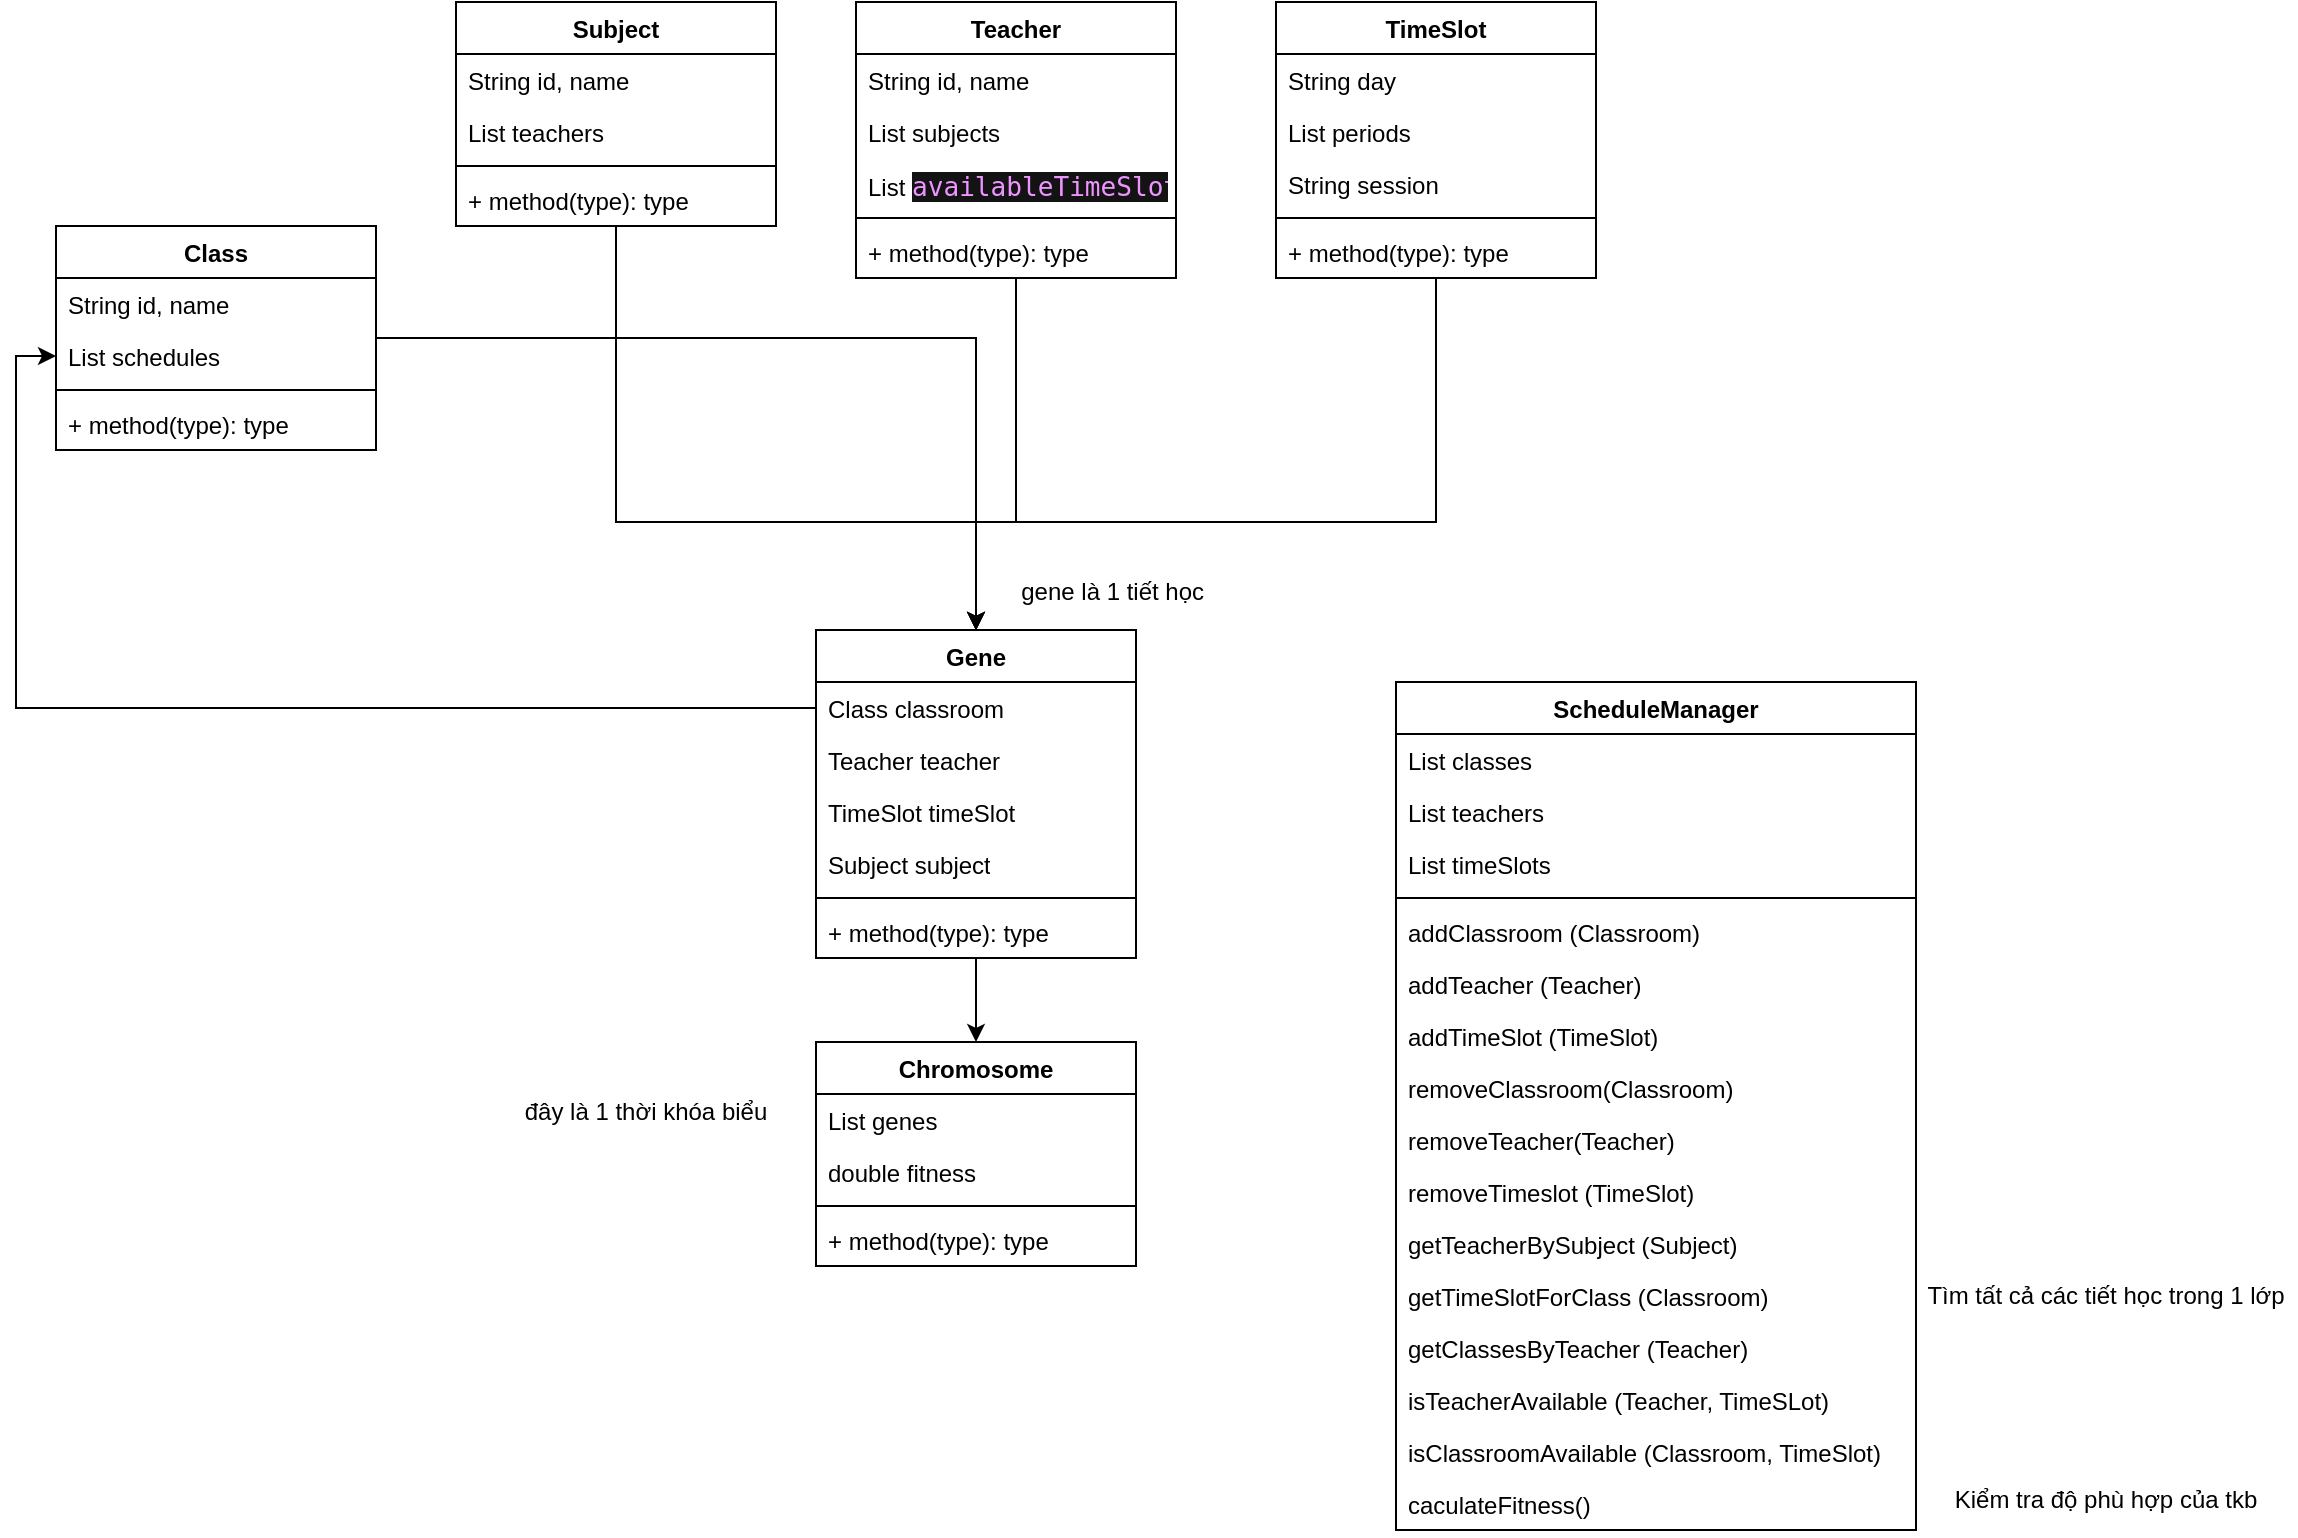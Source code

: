 <mxfile version="25.0.3">
  <diagram name="Page-1" id="IQgKLq_IagaT9od4W1oQ">
    <mxGraphModel dx="1050" dy="557" grid="1" gridSize="10" guides="1" tooltips="1" connect="1" arrows="1" fold="1" page="1" pageScale="1" pageWidth="827" pageHeight="1169" math="0" shadow="0">
      <root>
        <mxCell id="0" />
        <mxCell id="1" parent="0" />
        <mxCell id="uxBjZ4ZGoKHiaZS2SgBF-48" style="edgeStyle=orthogonalEdgeStyle;rounded=0;orthogonalLoop=1;jettySize=auto;html=1;entryX=0.5;entryY=0;entryDx=0;entryDy=0;" parent="1" source="uxBjZ4ZGoKHiaZS2SgBF-1" target="uxBjZ4ZGoKHiaZS2SgBF-37" edge="1">
          <mxGeometry relative="1" as="geometry" />
        </mxCell>
        <mxCell id="uxBjZ4ZGoKHiaZS2SgBF-1" value="Class" style="swimlane;fontStyle=1;align=center;verticalAlign=top;childLayout=stackLayout;horizontal=1;startSize=26;horizontalStack=0;resizeParent=1;resizeParentMax=0;resizeLast=0;collapsible=1;marginBottom=0;whiteSpace=wrap;html=1;" parent="1" vertex="1">
          <mxGeometry x="100" y="232" width="160" height="112" as="geometry" />
        </mxCell>
        <mxCell id="uxBjZ4ZGoKHiaZS2SgBF-2" value="String id, name" style="text;strokeColor=none;fillColor=none;align=left;verticalAlign=top;spacingLeft=4;spacingRight=4;overflow=hidden;rotatable=0;points=[[0,0.5],[1,0.5]];portConstraint=eastwest;whiteSpace=wrap;html=1;" parent="uxBjZ4ZGoKHiaZS2SgBF-1" vertex="1">
          <mxGeometry y="26" width="160" height="26" as="geometry" />
        </mxCell>
        <mxCell id="uxBjZ4ZGoKHiaZS2SgBF-5" value="List schedules" style="text;strokeColor=none;fillColor=none;align=left;verticalAlign=top;spacingLeft=4;spacingRight=4;overflow=hidden;rotatable=0;points=[[0,0.5],[1,0.5]];portConstraint=eastwest;whiteSpace=wrap;html=1;" parent="uxBjZ4ZGoKHiaZS2SgBF-1" vertex="1">
          <mxGeometry y="52" width="160" height="26" as="geometry" />
        </mxCell>
        <mxCell id="uxBjZ4ZGoKHiaZS2SgBF-3" value="" style="line;strokeWidth=1;fillColor=none;align=left;verticalAlign=middle;spacingTop=-1;spacingLeft=3;spacingRight=3;rotatable=0;labelPosition=right;points=[];portConstraint=eastwest;strokeColor=inherit;" parent="uxBjZ4ZGoKHiaZS2SgBF-1" vertex="1">
          <mxGeometry y="78" width="160" height="8" as="geometry" />
        </mxCell>
        <mxCell id="uxBjZ4ZGoKHiaZS2SgBF-4" value="+ method(type): type" style="text;strokeColor=none;fillColor=none;align=left;verticalAlign=top;spacingLeft=4;spacingRight=4;overflow=hidden;rotatable=0;points=[[0,0.5],[1,0.5]];portConstraint=eastwest;whiteSpace=wrap;html=1;" parent="uxBjZ4ZGoKHiaZS2SgBF-1" vertex="1">
          <mxGeometry y="86" width="160" height="26" as="geometry" />
        </mxCell>
        <mxCell id="uxBjZ4ZGoKHiaZS2SgBF-44" style="edgeStyle=orthogonalEdgeStyle;rounded=0;orthogonalLoop=1;jettySize=auto;html=1;" parent="1" source="uxBjZ4ZGoKHiaZS2SgBF-7" target="uxBjZ4ZGoKHiaZS2SgBF-37" edge="1">
          <mxGeometry relative="1" as="geometry">
            <Array as="points">
              <mxPoint x="380" y="380" />
              <mxPoint x="560" y="380" />
            </Array>
          </mxGeometry>
        </mxCell>
        <mxCell id="uxBjZ4ZGoKHiaZS2SgBF-7" value="Subject" style="swimlane;fontStyle=1;align=center;verticalAlign=top;childLayout=stackLayout;horizontal=1;startSize=26;horizontalStack=0;resizeParent=1;resizeParentMax=0;resizeLast=0;collapsible=1;marginBottom=0;whiteSpace=wrap;html=1;" parent="1" vertex="1">
          <mxGeometry x="300" y="120" width="160" height="112" as="geometry" />
        </mxCell>
        <mxCell id="uxBjZ4ZGoKHiaZS2SgBF-8" value="String id, name" style="text;strokeColor=none;fillColor=none;align=left;verticalAlign=top;spacingLeft=4;spacingRight=4;overflow=hidden;rotatable=0;points=[[0,0.5],[1,0.5]];portConstraint=eastwest;whiteSpace=wrap;html=1;" parent="uxBjZ4ZGoKHiaZS2SgBF-7" vertex="1">
          <mxGeometry y="26" width="160" height="26" as="geometry" />
        </mxCell>
        <mxCell id="uxBjZ4ZGoKHiaZS2SgBF-9" value="List teachers&lt;div&gt;&lt;br&gt;&lt;/div&gt;" style="text;strokeColor=none;fillColor=none;align=left;verticalAlign=top;spacingLeft=4;spacingRight=4;overflow=hidden;rotatable=0;points=[[0,0.5],[1,0.5]];portConstraint=eastwest;whiteSpace=wrap;html=1;" parent="uxBjZ4ZGoKHiaZS2SgBF-7" vertex="1">
          <mxGeometry y="52" width="160" height="26" as="geometry" />
        </mxCell>
        <mxCell id="uxBjZ4ZGoKHiaZS2SgBF-11" value="" style="line;strokeWidth=1;fillColor=none;align=left;verticalAlign=middle;spacingTop=-1;spacingLeft=3;spacingRight=3;rotatable=0;labelPosition=right;points=[];portConstraint=eastwest;strokeColor=inherit;" parent="uxBjZ4ZGoKHiaZS2SgBF-7" vertex="1">
          <mxGeometry y="78" width="160" height="8" as="geometry" />
        </mxCell>
        <mxCell id="uxBjZ4ZGoKHiaZS2SgBF-12" value="+ method(type): type" style="text;strokeColor=none;fillColor=none;align=left;verticalAlign=top;spacingLeft=4;spacingRight=4;overflow=hidden;rotatable=0;points=[[0,0.5],[1,0.5]];portConstraint=eastwest;whiteSpace=wrap;html=1;" parent="uxBjZ4ZGoKHiaZS2SgBF-7" vertex="1">
          <mxGeometry y="86" width="160" height="26" as="geometry" />
        </mxCell>
        <mxCell id="uxBjZ4ZGoKHiaZS2SgBF-46" style="edgeStyle=orthogonalEdgeStyle;rounded=0;orthogonalLoop=1;jettySize=auto;html=1;" parent="1" source="uxBjZ4ZGoKHiaZS2SgBF-14" target="uxBjZ4ZGoKHiaZS2SgBF-37" edge="1">
          <mxGeometry relative="1" as="geometry">
            <Array as="points">
              <mxPoint x="580" y="380" />
              <mxPoint x="560" y="380" />
            </Array>
          </mxGeometry>
        </mxCell>
        <mxCell id="uxBjZ4ZGoKHiaZS2SgBF-14" value="Teacher" style="swimlane;fontStyle=1;align=center;verticalAlign=top;childLayout=stackLayout;horizontal=1;startSize=26;horizontalStack=0;resizeParent=1;resizeParentMax=0;resizeLast=0;collapsible=1;marginBottom=0;whiteSpace=wrap;html=1;" parent="1" vertex="1">
          <mxGeometry x="500" y="120" width="160" height="138" as="geometry" />
        </mxCell>
        <mxCell id="uxBjZ4ZGoKHiaZS2SgBF-15" value="String id, name" style="text;strokeColor=none;fillColor=none;align=left;verticalAlign=top;spacingLeft=4;spacingRight=4;overflow=hidden;rotatable=0;points=[[0,0.5],[1,0.5]];portConstraint=eastwest;whiteSpace=wrap;html=1;" parent="uxBjZ4ZGoKHiaZS2SgBF-14" vertex="1">
          <mxGeometry y="26" width="160" height="26" as="geometry" />
        </mxCell>
        <mxCell id="uxBjZ4ZGoKHiaZS2SgBF-16" value="List subjects&lt;div&gt;&lt;br&gt;&lt;/div&gt;" style="text;strokeColor=none;fillColor=none;align=left;verticalAlign=top;spacingLeft=4;spacingRight=4;overflow=hidden;rotatable=0;points=[[0,0.5],[1,0.5]];portConstraint=eastwest;whiteSpace=wrap;html=1;" parent="uxBjZ4ZGoKHiaZS2SgBF-14" vertex="1">
          <mxGeometry y="52" width="160" height="26" as="geometry" />
        </mxCell>
        <mxCell id="uxBjZ4ZGoKHiaZS2SgBF-20" value="List&amp;nbsp;&lt;span style=&quot;color: rgb(237, 148, 255); font-family: &amp;quot;JetBrains Mono&amp;quot;, monospace; font-size: 9.8pt; background-color: rgb(19, 19, 20);&quot;&gt;availableTimeSlots&lt;/span&gt;&lt;div&gt;&lt;br&gt;&lt;/div&gt;" style="text;strokeColor=none;fillColor=none;align=left;verticalAlign=top;spacingLeft=4;spacingRight=4;overflow=hidden;rotatable=0;points=[[0,0.5],[1,0.5]];portConstraint=eastwest;whiteSpace=wrap;html=1;" parent="uxBjZ4ZGoKHiaZS2SgBF-14" vertex="1">
          <mxGeometry y="78" width="160" height="26" as="geometry" />
        </mxCell>
        <mxCell id="uxBjZ4ZGoKHiaZS2SgBF-18" value="" style="line;strokeWidth=1;fillColor=none;align=left;verticalAlign=middle;spacingTop=-1;spacingLeft=3;spacingRight=3;rotatable=0;labelPosition=right;points=[];portConstraint=eastwest;strokeColor=inherit;" parent="uxBjZ4ZGoKHiaZS2SgBF-14" vertex="1">
          <mxGeometry y="104" width="160" height="8" as="geometry" />
        </mxCell>
        <mxCell id="uxBjZ4ZGoKHiaZS2SgBF-19" value="+ method(type): type" style="text;strokeColor=none;fillColor=none;align=left;verticalAlign=top;spacingLeft=4;spacingRight=4;overflow=hidden;rotatable=0;points=[[0,0.5],[1,0.5]];portConstraint=eastwest;whiteSpace=wrap;html=1;" parent="uxBjZ4ZGoKHiaZS2SgBF-14" vertex="1">
          <mxGeometry y="112" width="160" height="26" as="geometry" />
        </mxCell>
        <mxCell id="uxBjZ4ZGoKHiaZS2SgBF-47" style="edgeStyle=orthogonalEdgeStyle;rounded=0;orthogonalLoop=1;jettySize=auto;html=1;entryX=0.5;entryY=0;entryDx=0;entryDy=0;" parent="1" source="uxBjZ4ZGoKHiaZS2SgBF-21" target="uxBjZ4ZGoKHiaZS2SgBF-37" edge="1">
          <mxGeometry relative="1" as="geometry">
            <Array as="points">
              <mxPoint x="790" y="380" />
              <mxPoint x="560" y="380" />
            </Array>
          </mxGeometry>
        </mxCell>
        <mxCell id="uxBjZ4ZGoKHiaZS2SgBF-21" value="TimeSlot" style="swimlane;fontStyle=1;align=center;verticalAlign=top;childLayout=stackLayout;horizontal=1;startSize=26;horizontalStack=0;resizeParent=1;resizeParentMax=0;resizeLast=0;collapsible=1;marginBottom=0;whiteSpace=wrap;html=1;" parent="1" vertex="1">
          <mxGeometry x="710" y="120" width="160" height="138" as="geometry" />
        </mxCell>
        <mxCell id="uxBjZ4ZGoKHiaZS2SgBF-22" value="String day" style="text;strokeColor=none;fillColor=none;align=left;verticalAlign=top;spacingLeft=4;spacingRight=4;overflow=hidden;rotatable=0;points=[[0,0.5],[1,0.5]];portConstraint=eastwest;whiteSpace=wrap;html=1;" parent="uxBjZ4ZGoKHiaZS2SgBF-21" vertex="1">
          <mxGeometry y="26" width="160" height="26" as="geometry" />
        </mxCell>
        <mxCell id="uxBjZ4ZGoKHiaZS2SgBF-23" value="&lt;div&gt;List periods&lt;/div&gt;" style="text;strokeColor=none;fillColor=none;align=left;verticalAlign=top;spacingLeft=4;spacingRight=4;overflow=hidden;rotatable=0;points=[[0,0.5],[1,0.5]];portConstraint=eastwest;whiteSpace=wrap;html=1;" parent="uxBjZ4ZGoKHiaZS2SgBF-21" vertex="1">
          <mxGeometry y="52" width="160" height="26" as="geometry" />
        </mxCell>
        <mxCell id="uxBjZ4ZGoKHiaZS2SgBF-27" value="&lt;div&gt;String session&lt;/div&gt;" style="text;strokeColor=none;fillColor=none;align=left;verticalAlign=top;spacingLeft=4;spacingRight=4;overflow=hidden;rotatable=0;points=[[0,0.5],[1,0.5]];portConstraint=eastwest;whiteSpace=wrap;html=1;" parent="uxBjZ4ZGoKHiaZS2SgBF-21" vertex="1">
          <mxGeometry y="78" width="160" height="26" as="geometry" />
        </mxCell>
        <mxCell id="uxBjZ4ZGoKHiaZS2SgBF-25" value="" style="line;strokeWidth=1;fillColor=none;align=left;verticalAlign=middle;spacingTop=-1;spacingLeft=3;spacingRight=3;rotatable=0;labelPosition=right;points=[];portConstraint=eastwest;strokeColor=inherit;" parent="uxBjZ4ZGoKHiaZS2SgBF-21" vertex="1">
          <mxGeometry y="104" width="160" height="8" as="geometry" />
        </mxCell>
        <mxCell id="uxBjZ4ZGoKHiaZS2SgBF-26" value="+ method(type): type" style="text;strokeColor=none;fillColor=none;align=left;verticalAlign=top;spacingLeft=4;spacingRight=4;overflow=hidden;rotatable=0;points=[[0,0.5],[1,0.5]];portConstraint=eastwest;whiteSpace=wrap;html=1;" parent="uxBjZ4ZGoKHiaZS2SgBF-21" vertex="1">
          <mxGeometry y="112" width="160" height="26" as="geometry" />
        </mxCell>
        <mxCell id="uxBjZ4ZGoKHiaZS2SgBF-28" value="ScheduleManager" style="swimlane;fontStyle=1;align=center;verticalAlign=top;childLayout=stackLayout;horizontal=1;startSize=26;horizontalStack=0;resizeParent=1;resizeParentMax=0;resizeLast=0;collapsible=1;marginBottom=0;whiteSpace=wrap;html=1;" parent="1" vertex="1">
          <mxGeometry x="770" y="460" width="260" height="424" as="geometry" />
        </mxCell>
        <mxCell id="uxBjZ4ZGoKHiaZS2SgBF-29" value="List classes&amp;nbsp;" style="text;strokeColor=none;fillColor=none;align=left;verticalAlign=top;spacingLeft=4;spacingRight=4;overflow=hidden;rotatable=0;points=[[0,0.5],[1,0.5]];portConstraint=eastwest;whiteSpace=wrap;html=1;" parent="uxBjZ4ZGoKHiaZS2SgBF-28" vertex="1">
          <mxGeometry y="26" width="260" height="26" as="geometry" />
        </mxCell>
        <mxCell id="uxBjZ4ZGoKHiaZS2SgBF-32" value="List teachers&amp;nbsp;" style="text;strokeColor=none;fillColor=none;align=left;verticalAlign=top;spacingLeft=4;spacingRight=4;overflow=hidden;rotatable=0;points=[[0,0.5],[1,0.5]];portConstraint=eastwest;whiteSpace=wrap;html=1;" parent="uxBjZ4ZGoKHiaZS2SgBF-28" vertex="1">
          <mxGeometry y="52" width="260" height="26" as="geometry" />
        </mxCell>
        <mxCell id="uxBjZ4ZGoKHiaZS2SgBF-33" value="List timeSlots&amp;nbsp;" style="text;strokeColor=none;fillColor=none;align=left;verticalAlign=top;spacingLeft=4;spacingRight=4;overflow=hidden;rotatable=0;points=[[0,0.5],[1,0.5]];portConstraint=eastwest;whiteSpace=wrap;html=1;" parent="uxBjZ4ZGoKHiaZS2SgBF-28" vertex="1">
          <mxGeometry y="78" width="260" height="26" as="geometry" />
        </mxCell>
        <mxCell id="uxBjZ4ZGoKHiaZS2SgBF-30" value="" style="line;strokeWidth=1;fillColor=none;align=left;verticalAlign=middle;spacingTop=-1;spacingLeft=3;spacingRight=3;rotatable=0;labelPosition=right;points=[];portConstraint=eastwest;strokeColor=inherit;" parent="uxBjZ4ZGoKHiaZS2SgBF-28" vertex="1">
          <mxGeometry y="104" width="260" height="8" as="geometry" />
        </mxCell>
        <mxCell id="uxBjZ4ZGoKHiaZS2SgBF-31" value="addClassroom (Classroom)" style="text;strokeColor=none;fillColor=none;align=left;verticalAlign=top;spacingLeft=4;spacingRight=4;overflow=hidden;rotatable=0;points=[[0,0.5],[1,0.5]];portConstraint=eastwest;whiteSpace=wrap;html=1;" parent="uxBjZ4ZGoKHiaZS2SgBF-28" vertex="1">
          <mxGeometry y="112" width="260" height="26" as="geometry" />
        </mxCell>
        <mxCell id="uxBjZ4ZGoKHiaZS2SgBF-59" value="addTeacher (Teacher)" style="text;strokeColor=none;fillColor=none;align=left;verticalAlign=top;spacingLeft=4;spacingRight=4;overflow=hidden;rotatable=0;points=[[0,0.5],[1,0.5]];portConstraint=eastwest;whiteSpace=wrap;html=1;" parent="uxBjZ4ZGoKHiaZS2SgBF-28" vertex="1">
          <mxGeometry y="138" width="260" height="26" as="geometry" />
        </mxCell>
        <mxCell id="uxBjZ4ZGoKHiaZS2SgBF-60" value="addTimeSlot (TimeSlot)" style="text;strokeColor=none;fillColor=none;align=left;verticalAlign=top;spacingLeft=4;spacingRight=4;overflow=hidden;rotatable=0;points=[[0,0.5],[1,0.5]];portConstraint=eastwest;whiteSpace=wrap;html=1;" parent="uxBjZ4ZGoKHiaZS2SgBF-28" vertex="1">
          <mxGeometry y="164" width="260" height="26" as="geometry" />
        </mxCell>
        <mxCell id="U2vEFp3Vadzl9bMxW6hD-1" value="removeClassroom(Classroom)" style="text;strokeColor=none;fillColor=none;align=left;verticalAlign=top;spacingLeft=4;spacingRight=4;overflow=hidden;rotatable=0;points=[[0,0.5],[1,0.5]];portConstraint=eastwest;whiteSpace=wrap;html=1;" vertex="1" parent="uxBjZ4ZGoKHiaZS2SgBF-28">
          <mxGeometry y="190" width="260" height="26" as="geometry" />
        </mxCell>
        <mxCell id="U2vEFp3Vadzl9bMxW6hD-2" value="removeTeacher(Teacher)" style="text;strokeColor=none;fillColor=none;align=left;verticalAlign=top;spacingLeft=4;spacingRight=4;overflow=hidden;rotatable=0;points=[[0,0.5],[1,0.5]];portConstraint=eastwest;whiteSpace=wrap;html=1;" vertex="1" parent="uxBjZ4ZGoKHiaZS2SgBF-28">
          <mxGeometry y="216" width="260" height="26" as="geometry" />
        </mxCell>
        <mxCell id="U2vEFp3Vadzl9bMxW6hD-4" value="removeTimeslot (TimeSlot)" style="text;strokeColor=none;fillColor=none;align=left;verticalAlign=top;spacingLeft=4;spacingRight=4;overflow=hidden;rotatable=0;points=[[0,0.5],[1,0.5]];portConstraint=eastwest;whiteSpace=wrap;html=1;" vertex="1" parent="uxBjZ4ZGoKHiaZS2SgBF-28">
          <mxGeometry y="242" width="260" height="26" as="geometry" />
        </mxCell>
        <mxCell id="U2vEFp3Vadzl9bMxW6hD-5" value="getTeacherBySubject (Subject)" style="text;strokeColor=none;fillColor=none;align=left;verticalAlign=top;spacingLeft=4;spacingRight=4;overflow=hidden;rotatable=0;points=[[0,0.5],[1,0.5]];portConstraint=eastwest;whiteSpace=wrap;html=1;" vertex="1" parent="uxBjZ4ZGoKHiaZS2SgBF-28">
          <mxGeometry y="268" width="260" height="26" as="geometry" />
        </mxCell>
        <mxCell id="U2vEFp3Vadzl9bMxW6hD-8" value="getTimeSlotForClass (Classroom)" style="text;strokeColor=none;fillColor=none;align=left;verticalAlign=top;spacingLeft=4;spacingRight=4;overflow=hidden;rotatable=0;points=[[0,0.5],[1,0.5]];portConstraint=eastwest;whiteSpace=wrap;html=1;" vertex="1" parent="uxBjZ4ZGoKHiaZS2SgBF-28">
          <mxGeometry y="294" width="260" height="26" as="geometry" />
        </mxCell>
        <mxCell id="U2vEFp3Vadzl9bMxW6hD-9" value="getClassesByTeacher (Teacher)" style="text;strokeColor=none;fillColor=none;align=left;verticalAlign=top;spacingLeft=4;spacingRight=4;overflow=hidden;rotatable=0;points=[[0,0.5],[1,0.5]];portConstraint=eastwest;whiteSpace=wrap;html=1;" vertex="1" parent="uxBjZ4ZGoKHiaZS2SgBF-28">
          <mxGeometry y="320" width="260" height="26" as="geometry" />
        </mxCell>
        <mxCell id="U2vEFp3Vadzl9bMxW6hD-10" value="isTeacherAvailable (Teacher, TimeSLot)" style="text;strokeColor=none;fillColor=none;align=left;verticalAlign=top;spacingLeft=4;spacingRight=4;overflow=hidden;rotatable=0;points=[[0,0.5],[1,0.5]];portConstraint=eastwest;whiteSpace=wrap;html=1;" vertex="1" parent="uxBjZ4ZGoKHiaZS2SgBF-28">
          <mxGeometry y="346" width="260" height="26" as="geometry" />
        </mxCell>
        <mxCell id="U2vEFp3Vadzl9bMxW6hD-11" value="isClassroomAvailable (Classroom, TimeSlot)" style="text;strokeColor=none;fillColor=none;align=left;verticalAlign=top;spacingLeft=4;spacingRight=4;overflow=hidden;rotatable=0;points=[[0,0.5],[1,0.5]];portConstraint=eastwest;whiteSpace=wrap;html=1;" vertex="1" parent="uxBjZ4ZGoKHiaZS2SgBF-28">
          <mxGeometry y="372" width="260" height="26" as="geometry" />
        </mxCell>
        <mxCell id="U2vEFp3Vadzl9bMxW6hD-6" value="caculateFitness()" style="text;strokeColor=none;fillColor=none;align=left;verticalAlign=top;spacingLeft=4;spacingRight=4;overflow=hidden;rotatable=0;points=[[0,0.5],[1,0.5]];portConstraint=eastwest;whiteSpace=wrap;html=1;" vertex="1" parent="uxBjZ4ZGoKHiaZS2SgBF-28">
          <mxGeometry y="398" width="260" height="26" as="geometry" />
        </mxCell>
        <mxCell id="uxBjZ4ZGoKHiaZS2SgBF-55" style="edgeStyle=orthogonalEdgeStyle;rounded=0;orthogonalLoop=1;jettySize=auto;html=1;" parent="1" source="uxBjZ4ZGoKHiaZS2SgBF-37" target="uxBjZ4ZGoKHiaZS2SgBF-50" edge="1">
          <mxGeometry relative="1" as="geometry" />
        </mxCell>
        <mxCell id="uxBjZ4ZGoKHiaZS2SgBF-37" value="Gene" style="swimlane;fontStyle=1;align=center;verticalAlign=top;childLayout=stackLayout;horizontal=1;startSize=26;horizontalStack=0;resizeParent=1;resizeParentMax=0;resizeLast=0;collapsible=1;marginBottom=0;whiteSpace=wrap;html=1;" parent="1" vertex="1">
          <mxGeometry x="480" y="434" width="160" height="164" as="geometry" />
        </mxCell>
        <mxCell id="uxBjZ4ZGoKHiaZS2SgBF-38" value="Class classroom" style="text;strokeColor=none;fillColor=none;align=left;verticalAlign=top;spacingLeft=4;spacingRight=4;overflow=hidden;rotatable=0;points=[[0,0.5],[1,0.5]];portConstraint=eastwest;whiteSpace=wrap;html=1;" parent="uxBjZ4ZGoKHiaZS2SgBF-37" vertex="1">
          <mxGeometry y="26" width="160" height="26" as="geometry" />
        </mxCell>
        <mxCell id="uxBjZ4ZGoKHiaZS2SgBF-41" value="Teacher teacher" style="text;strokeColor=none;fillColor=none;align=left;verticalAlign=top;spacingLeft=4;spacingRight=4;overflow=hidden;rotatable=0;points=[[0,0.5],[1,0.5]];portConstraint=eastwest;whiteSpace=wrap;html=1;" parent="uxBjZ4ZGoKHiaZS2SgBF-37" vertex="1">
          <mxGeometry y="52" width="160" height="26" as="geometry" />
        </mxCell>
        <mxCell id="uxBjZ4ZGoKHiaZS2SgBF-42" value="TimeSlot timeSlot" style="text;strokeColor=none;fillColor=none;align=left;verticalAlign=top;spacingLeft=4;spacingRight=4;overflow=hidden;rotatable=0;points=[[0,0.5],[1,0.5]];portConstraint=eastwest;whiteSpace=wrap;html=1;" parent="uxBjZ4ZGoKHiaZS2SgBF-37" vertex="1">
          <mxGeometry y="78" width="160" height="26" as="geometry" />
        </mxCell>
        <mxCell id="uxBjZ4ZGoKHiaZS2SgBF-43" value="Subject subject" style="text;strokeColor=none;fillColor=none;align=left;verticalAlign=top;spacingLeft=4;spacingRight=4;overflow=hidden;rotatable=0;points=[[0,0.5],[1,0.5]];portConstraint=eastwest;whiteSpace=wrap;html=1;" parent="uxBjZ4ZGoKHiaZS2SgBF-37" vertex="1">
          <mxGeometry y="104" width="160" height="26" as="geometry" />
        </mxCell>
        <mxCell id="uxBjZ4ZGoKHiaZS2SgBF-39" value="" style="line;strokeWidth=1;fillColor=none;align=left;verticalAlign=middle;spacingTop=-1;spacingLeft=3;spacingRight=3;rotatable=0;labelPosition=right;points=[];portConstraint=eastwest;strokeColor=inherit;" parent="uxBjZ4ZGoKHiaZS2SgBF-37" vertex="1">
          <mxGeometry y="130" width="160" height="8" as="geometry" />
        </mxCell>
        <mxCell id="uxBjZ4ZGoKHiaZS2SgBF-40" value="+ method(type): type" style="text;strokeColor=none;fillColor=none;align=left;verticalAlign=top;spacingLeft=4;spacingRight=4;overflow=hidden;rotatable=0;points=[[0,0.5],[1,0.5]];portConstraint=eastwest;whiteSpace=wrap;html=1;" parent="uxBjZ4ZGoKHiaZS2SgBF-37" vertex="1">
          <mxGeometry y="138" width="160" height="26" as="geometry" />
        </mxCell>
        <mxCell id="uxBjZ4ZGoKHiaZS2SgBF-49" style="edgeStyle=orthogonalEdgeStyle;rounded=0;orthogonalLoop=1;jettySize=auto;html=1;exitX=0;exitY=0.5;exitDx=0;exitDy=0;entryX=0;entryY=0.5;entryDx=0;entryDy=0;" parent="1" source="uxBjZ4ZGoKHiaZS2SgBF-38" target="uxBjZ4ZGoKHiaZS2SgBF-5" edge="1">
          <mxGeometry relative="1" as="geometry" />
        </mxCell>
        <mxCell id="uxBjZ4ZGoKHiaZS2SgBF-50" value="Chromosome" style="swimlane;fontStyle=1;align=center;verticalAlign=top;childLayout=stackLayout;horizontal=1;startSize=26;horizontalStack=0;resizeParent=1;resizeParentMax=0;resizeLast=0;collapsible=1;marginBottom=0;whiteSpace=wrap;html=1;" parent="1" vertex="1">
          <mxGeometry x="480" y="640" width="160" height="112" as="geometry" />
        </mxCell>
        <mxCell id="uxBjZ4ZGoKHiaZS2SgBF-51" value="List genes" style="text;strokeColor=none;fillColor=none;align=left;verticalAlign=top;spacingLeft=4;spacingRight=4;overflow=hidden;rotatable=0;points=[[0,0.5],[1,0.5]];portConstraint=eastwest;whiteSpace=wrap;html=1;" parent="uxBjZ4ZGoKHiaZS2SgBF-50" vertex="1">
          <mxGeometry y="26" width="160" height="26" as="geometry" />
        </mxCell>
        <mxCell id="uxBjZ4ZGoKHiaZS2SgBF-54" value="double fitness" style="text;strokeColor=none;fillColor=none;align=left;verticalAlign=top;spacingLeft=4;spacingRight=4;overflow=hidden;rotatable=0;points=[[0,0.5],[1,0.5]];portConstraint=eastwest;whiteSpace=wrap;html=1;" parent="uxBjZ4ZGoKHiaZS2SgBF-50" vertex="1">
          <mxGeometry y="52" width="160" height="26" as="geometry" />
        </mxCell>
        <mxCell id="uxBjZ4ZGoKHiaZS2SgBF-52" value="" style="line;strokeWidth=1;fillColor=none;align=left;verticalAlign=middle;spacingTop=-1;spacingLeft=3;spacingRight=3;rotatable=0;labelPosition=right;points=[];portConstraint=eastwest;strokeColor=inherit;" parent="uxBjZ4ZGoKHiaZS2SgBF-50" vertex="1">
          <mxGeometry y="78" width="160" height="8" as="geometry" />
        </mxCell>
        <mxCell id="uxBjZ4ZGoKHiaZS2SgBF-53" value="+ method(type): type" style="text;strokeColor=none;fillColor=none;align=left;verticalAlign=top;spacingLeft=4;spacingRight=4;overflow=hidden;rotatable=0;points=[[0,0.5],[1,0.5]];portConstraint=eastwest;whiteSpace=wrap;html=1;" parent="uxBjZ4ZGoKHiaZS2SgBF-50" vertex="1">
          <mxGeometry y="86" width="160" height="26" as="geometry" />
        </mxCell>
        <mxCell id="uxBjZ4ZGoKHiaZS2SgBF-57" value="gene là 1 tiết học&amp;nbsp;" style="text;html=1;align=center;verticalAlign=middle;whiteSpace=wrap;rounded=0;" parent="1" vertex="1">
          <mxGeometry x="570" y="400" width="120" height="30" as="geometry" />
        </mxCell>
        <mxCell id="uxBjZ4ZGoKHiaZS2SgBF-58" value="đây là 1 thời khóa biểu" style="text;html=1;align=center;verticalAlign=middle;whiteSpace=wrap;rounded=0;" parent="1" vertex="1">
          <mxGeometry x="320" y="660" width="150" height="30" as="geometry" />
        </mxCell>
        <mxCell id="U2vEFp3Vadzl9bMxW6hD-7" value="Tìm tất cả các tiết học trong 1 lớp" style="text;html=1;align=center;verticalAlign=middle;whiteSpace=wrap;rounded=0;" vertex="1" parent="1">
          <mxGeometry x="1030" y="752" width="190" height="30" as="geometry" />
        </mxCell>
        <mxCell id="U2vEFp3Vadzl9bMxW6hD-12" value="Kiểm tra độ phù hợp của tkb" style="text;html=1;align=center;verticalAlign=middle;whiteSpace=wrap;rounded=0;" vertex="1" parent="1">
          <mxGeometry x="1030" y="854" width="190" height="30" as="geometry" />
        </mxCell>
      </root>
    </mxGraphModel>
  </diagram>
</mxfile>
